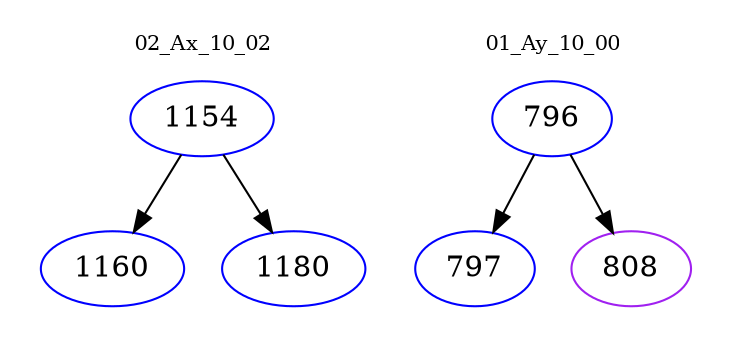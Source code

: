 digraph{
subgraph cluster_0 {
color = white
label = "02_Ax_10_02";
fontsize=10;
T0_1154 [label="1154", color="blue"]
T0_1154 -> T0_1160 [color="black"]
T0_1160 [label="1160", color="blue"]
T0_1154 -> T0_1180 [color="black"]
T0_1180 [label="1180", color="blue"]
}
subgraph cluster_1 {
color = white
label = "01_Ay_10_00";
fontsize=10;
T1_796 [label="796", color="blue"]
T1_796 -> T1_797 [color="black"]
T1_797 [label="797", color="blue"]
T1_796 -> T1_808 [color="black"]
T1_808 [label="808", color="purple"]
}
}

